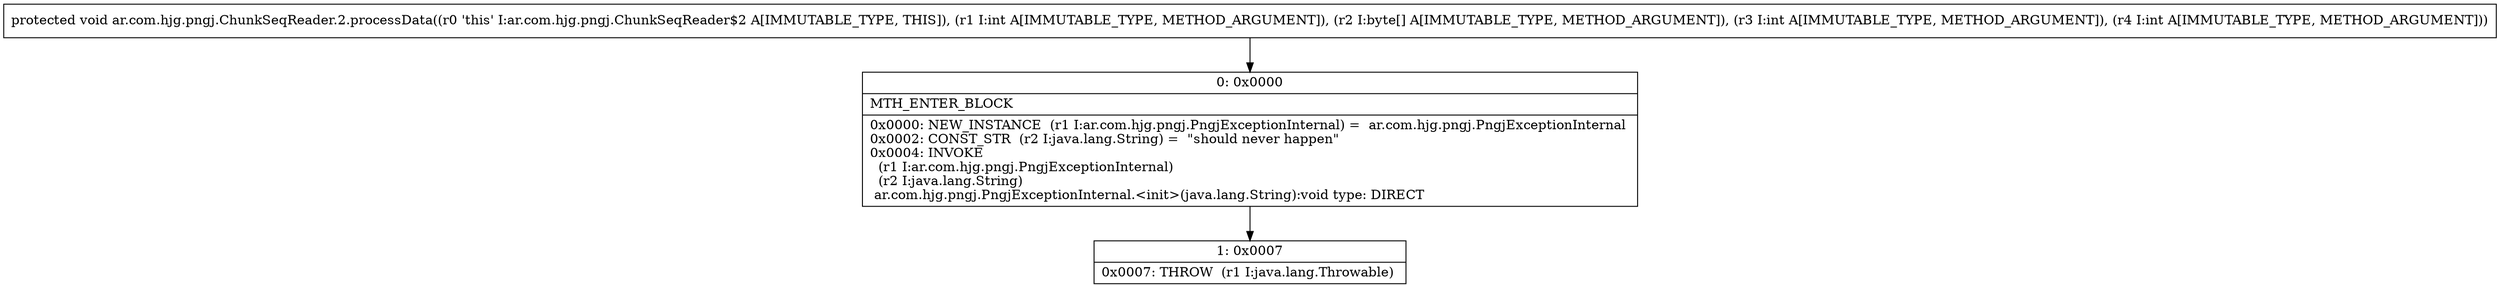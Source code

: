 digraph "CFG forar.com.hjg.pngj.ChunkSeqReader.2.processData(I[BII)V" {
Node_0 [shape=record,label="{0\:\ 0x0000|MTH_ENTER_BLOCK\l|0x0000: NEW_INSTANCE  (r1 I:ar.com.hjg.pngj.PngjExceptionInternal) =  ar.com.hjg.pngj.PngjExceptionInternal \l0x0002: CONST_STR  (r2 I:java.lang.String) =  \"should never happen\" \l0x0004: INVOKE  \l  (r1 I:ar.com.hjg.pngj.PngjExceptionInternal)\l  (r2 I:java.lang.String)\l ar.com.hjg.pngj.PngjExceptionInternal.\<init\>(java.lang.String):void type: DIRECT \l}"];
Node_1 [shape=record,label="{1\:\ 0x0007|0x0007: THROW  (r1 I:java.lang.Throwable) \l}"];
MethodNode[shape=record,label="{protected void ar.com.hjg.pngj.ChunkSeqReader.2.processData((r0 'this' I:ar.com.hjg.pngj.ChunkSeqReader$2 A[IMMUTABLE_TYPE, THIS]), (r1 I:int A[IMMUTABLE_TYPE, METHOD_ARGUMENT]), (r2 I:byte[] A[IMMUTABLE_TYPE, METHOD_ARGUMENT]), (r3 I:int A[IMMUTABLE_TYPE, METHOD_ARGUMENT]), (r4 I:int A[IMMUTABLE_TYPE, METHOD_ARGUMENT])) }"];
MethodNode -> Node_0;
Node_0 -> Node_1;
}

